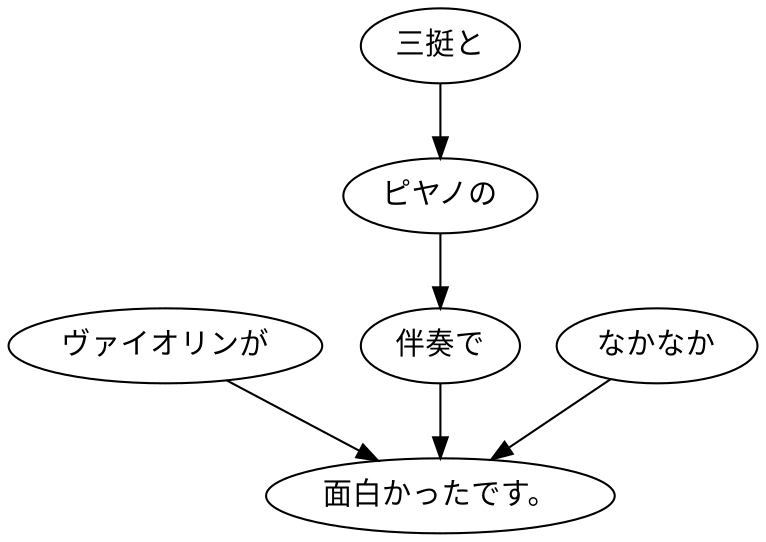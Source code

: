 digraph graph412 {
	node0 [label="ヴァイオリンが"];
	node1 [label="三挺と"];
	node2 [label="ピヤノの"];
	node3 [label="伴奏で"];
	node4 [label="なかなか"];
	node5 [label="面白かったです。"];
	node0 -> node5;
	node1 -> node2;
	node2 -> node3;
	node3 -> node5;
	node4 -> node5;
}
